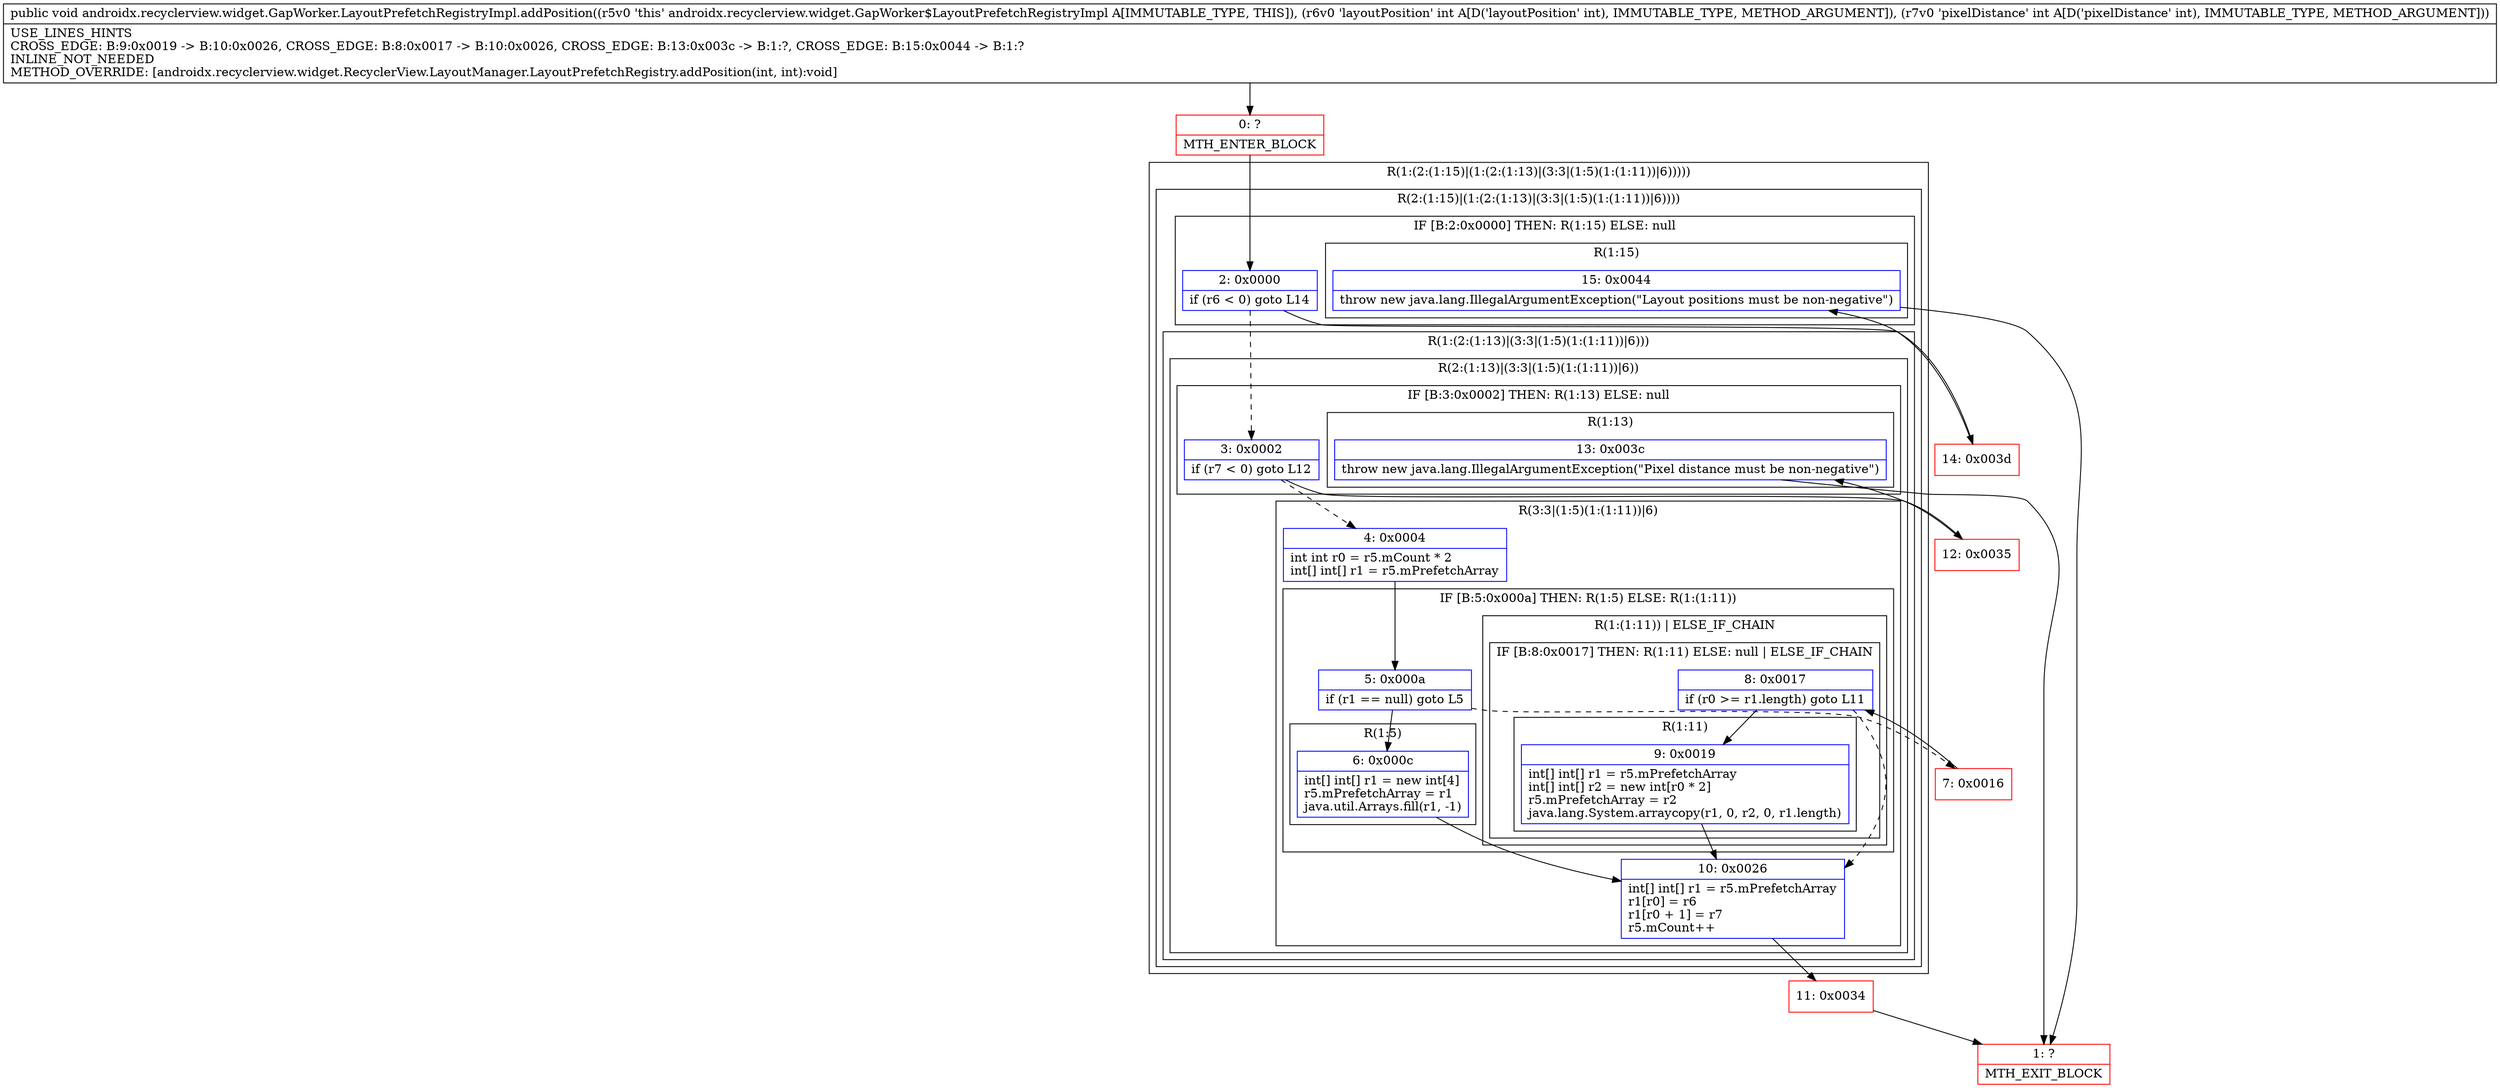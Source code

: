 digraph "CFG forandroidx.recyclerview.widget.GapWorker.LayoutPrefetchRegistryImpl.addPosition(II)V" {
subgraph cluster_Region_1210629088 {
label = "R(1:(2:(1:15)|(1:(2:(1:13)|(3:3|(1:5)(1:(1:11))|6)))))";
node [shape=record,color=blue];
subgraph cluster_Region_1440143272 {
label = "R(2:(1:15)|(1:(2:(1:13)|(3:3|(1:5)(1:(1:11))|6))))";
node [shape=record,color=blue];
subgraph cluster_IfRegion_1795324176 {
label = "IF [B:2:0x0000] THEN: R(1:15) ELSE: null";
node [shape=record,color=blue];
Node_2 [shape=record,label="{2\:\ 0x0000|if (r6 \< 0) goto L14\l}"];
subgraph cluster_Region_665626480 {
label = "R(1:15)";
node [shape=record,color=blue];
Node_15 [shape=record,label="{15\:\ 0x0044|throw new java.lang.IllegalArgumentException(\"Layout positions must be non\-negative\")\l}"];
}
}
subgraph cluster_Region_710340574 {
label = "R(1:(2:(1:13)|(3:3|(1:5)(1:(1:11))|6)))";
node [shape=record,color=blue];
subgraph cluster_Region_1239291563 {
label = "R(2:(1:13)|(3:3|(1:5)(1:(1:11))|6))";
node [shape=record,color=blue];
subgraph cluster_IfRegion_837565561 {
label = "IF [B:3:0x0002] THEN: R(1:13) ELSE: null";
node [shape=record,color=blue];
Node_3 [shape=record,label="{3\:\ 0x0002|if (r7 \< 0) goto L12\l}"];
subgraph cluster_Region_1933150739 {
label = "R(1:13)";
node [shape=record,color=blue];
Node_13 [shape=record,label="{13\:\ 0x003c|throw new java.lang.IllegalArgumentException(\"Pixel distance must be non\-negative\")\l}"];
}
}
subgraph cluster_Region_27186136 {
label = "R(3:3|(1:5)(1:(1:11))|6)";
node [shape=record,color=blue];
Node_4 [shape=record,label="{4\:\ 0x0004|int int r0 = r5.mCount * 2\lint[] int[] r1 = r5.mPrefetchArray\l}"];
subgraph cluster_IfRegion_327024888 {
label = "IF [B:5:0x000a] THEN: R(1:5) ELSE: R(1:(1:11))";
node [shape=record,color=blue];
Node_5 [shape=record,label="{5\:\ 0x000a|if (r1 == null) goto L5\l}"];
subgraph cluster_Region_1686704476 {
label = "R(1:5)";
node [shape=record,color=blue];
Node_6 [shape=record,label="{6\:\ 0x000c|int[] int[] r1 = new int[4]\lr5.mPrefetchArray = r1\ljava.util.Arrays.fill(r1, \-1)\l}"];
}
subgraph cluster_Region_1854714805 {
label = "R(1:(1:11)) | ELSE_IF_CHAIN\l";
node [shape=record,color=blue];
subgraph cluster_IfRegion_1350646633 {
label = "IF [B:8:0x0017] THEN: R(1:11) ELSE: null | ELSE_IF_CHAIN\l";
node [shape=record,color=blue];
Node_8 [shape=record,label="{8\:\ 0x0017|if (r0 \>= r1.length) goto L11\l}"];
subgraph cluster_Region_1168196150 {
label = "R(1:11)";
node [shape=record,color=blue];
Node_9 [shape=record,label="{9\:\ 0x0019|int[] int[] r1 = r5.mPrefetchArray\lint[] int[] r2 = new int[r0 * 2]\lr5.mPrefetchArray = r2\ljava.lang.System.arraycopy(r1, 0, r2, 0, r1.length)\l}"];
}
}
}
}
Node_10 [shape=record,label="{10\:\ 0x0026|int[] int[] r1 = r5.mPrefetchArray\lr1[r0] = r6\lr1[r0 + 1] = r7\lr5.mCount++\l}"];
}
}
}
}
}
Node_0 [shape=record,color=red,label="{0\:\ ?|MTH_ENTER_BLOCK\l}"];
Node_11 [shape=record,color=red,label="{11\:\ 0x0034}"];
Node_1 [shape=record,color=red,label="{1\:\ ?|MTH_EXIT_BLOCK\l}"];
Node_7 [shape=record,color=red,label="{7\:\ 0x0016}"];
Node_12 [shape=record,color=red,label="{12\:\ 0x0035}"];
Node_14 [shape=record,color=red,label="{14\:\ 0x003d}"];
MethodNode[shape=record,label="{public void androidx.recyclerview.widget.GapWorker.LayoutPrefetchRegistryImpl.addPosition((r5v0 'this' androidx.recyclerview.widget.GapWorker$LayoutPrefetchRegistryImpl A[IMMUTABLE_TYPE, THIS]), (r6v0 'layoutPosition' int A[D('layoutPosition' int), IMMUTABLE_TYPE, METHOD_ARGUMENT]), (r7v0 'pixelDistance' int A[D('pixelDistance' int), IMMUTABLE_TYPE, METHOD_ARGUMENT]))  | USE_LINES_HINTS\lCROSS_EDGE: B:9:0x0019 \-\> B:10:0x0026, CROSS_EDGE: B:8:0x0017 \-\> B:10:0x0026, CROSS_EDGE: B:13:0x003c \-\> B:1:?, CROSS_EDGE: B:15:0x0044 \-\> B:1:?\lINLINE_NOT_NEEDED\lMETHOD_OVERRIDE: [androidx.recyclerview.widget.RecyclerView.LayoutManager.LayoutPrefetchRegistry.addPosition(int, int):void]\l}"];
MethodNode -> Node_0;Node_2 -> Node_3[style=dashed];
Node_2 -> Node_14;
Node_15 -> Node_1;
Node_3 -> Node_4[style=dashed];
Node_3 -> Node_12;
Node_13 -> Node_1;
Node_4 -> Node_5;
Node_5 -> Node_6;
Node_5 -> Node_7[style=dashed];
Node_6 -> Node_10;
Node_8 -> Node_9;
Node_8 -> Node_10[style=dashed];
Node_9 -> Node_10;
Node_10 -> Node_11;
Node_0 -> Node_2;
Node_11 -> Node_1;
Node_7 -> Node_8;
Node_12 -> Node_13;
Node_14 -> Node_15;
}

